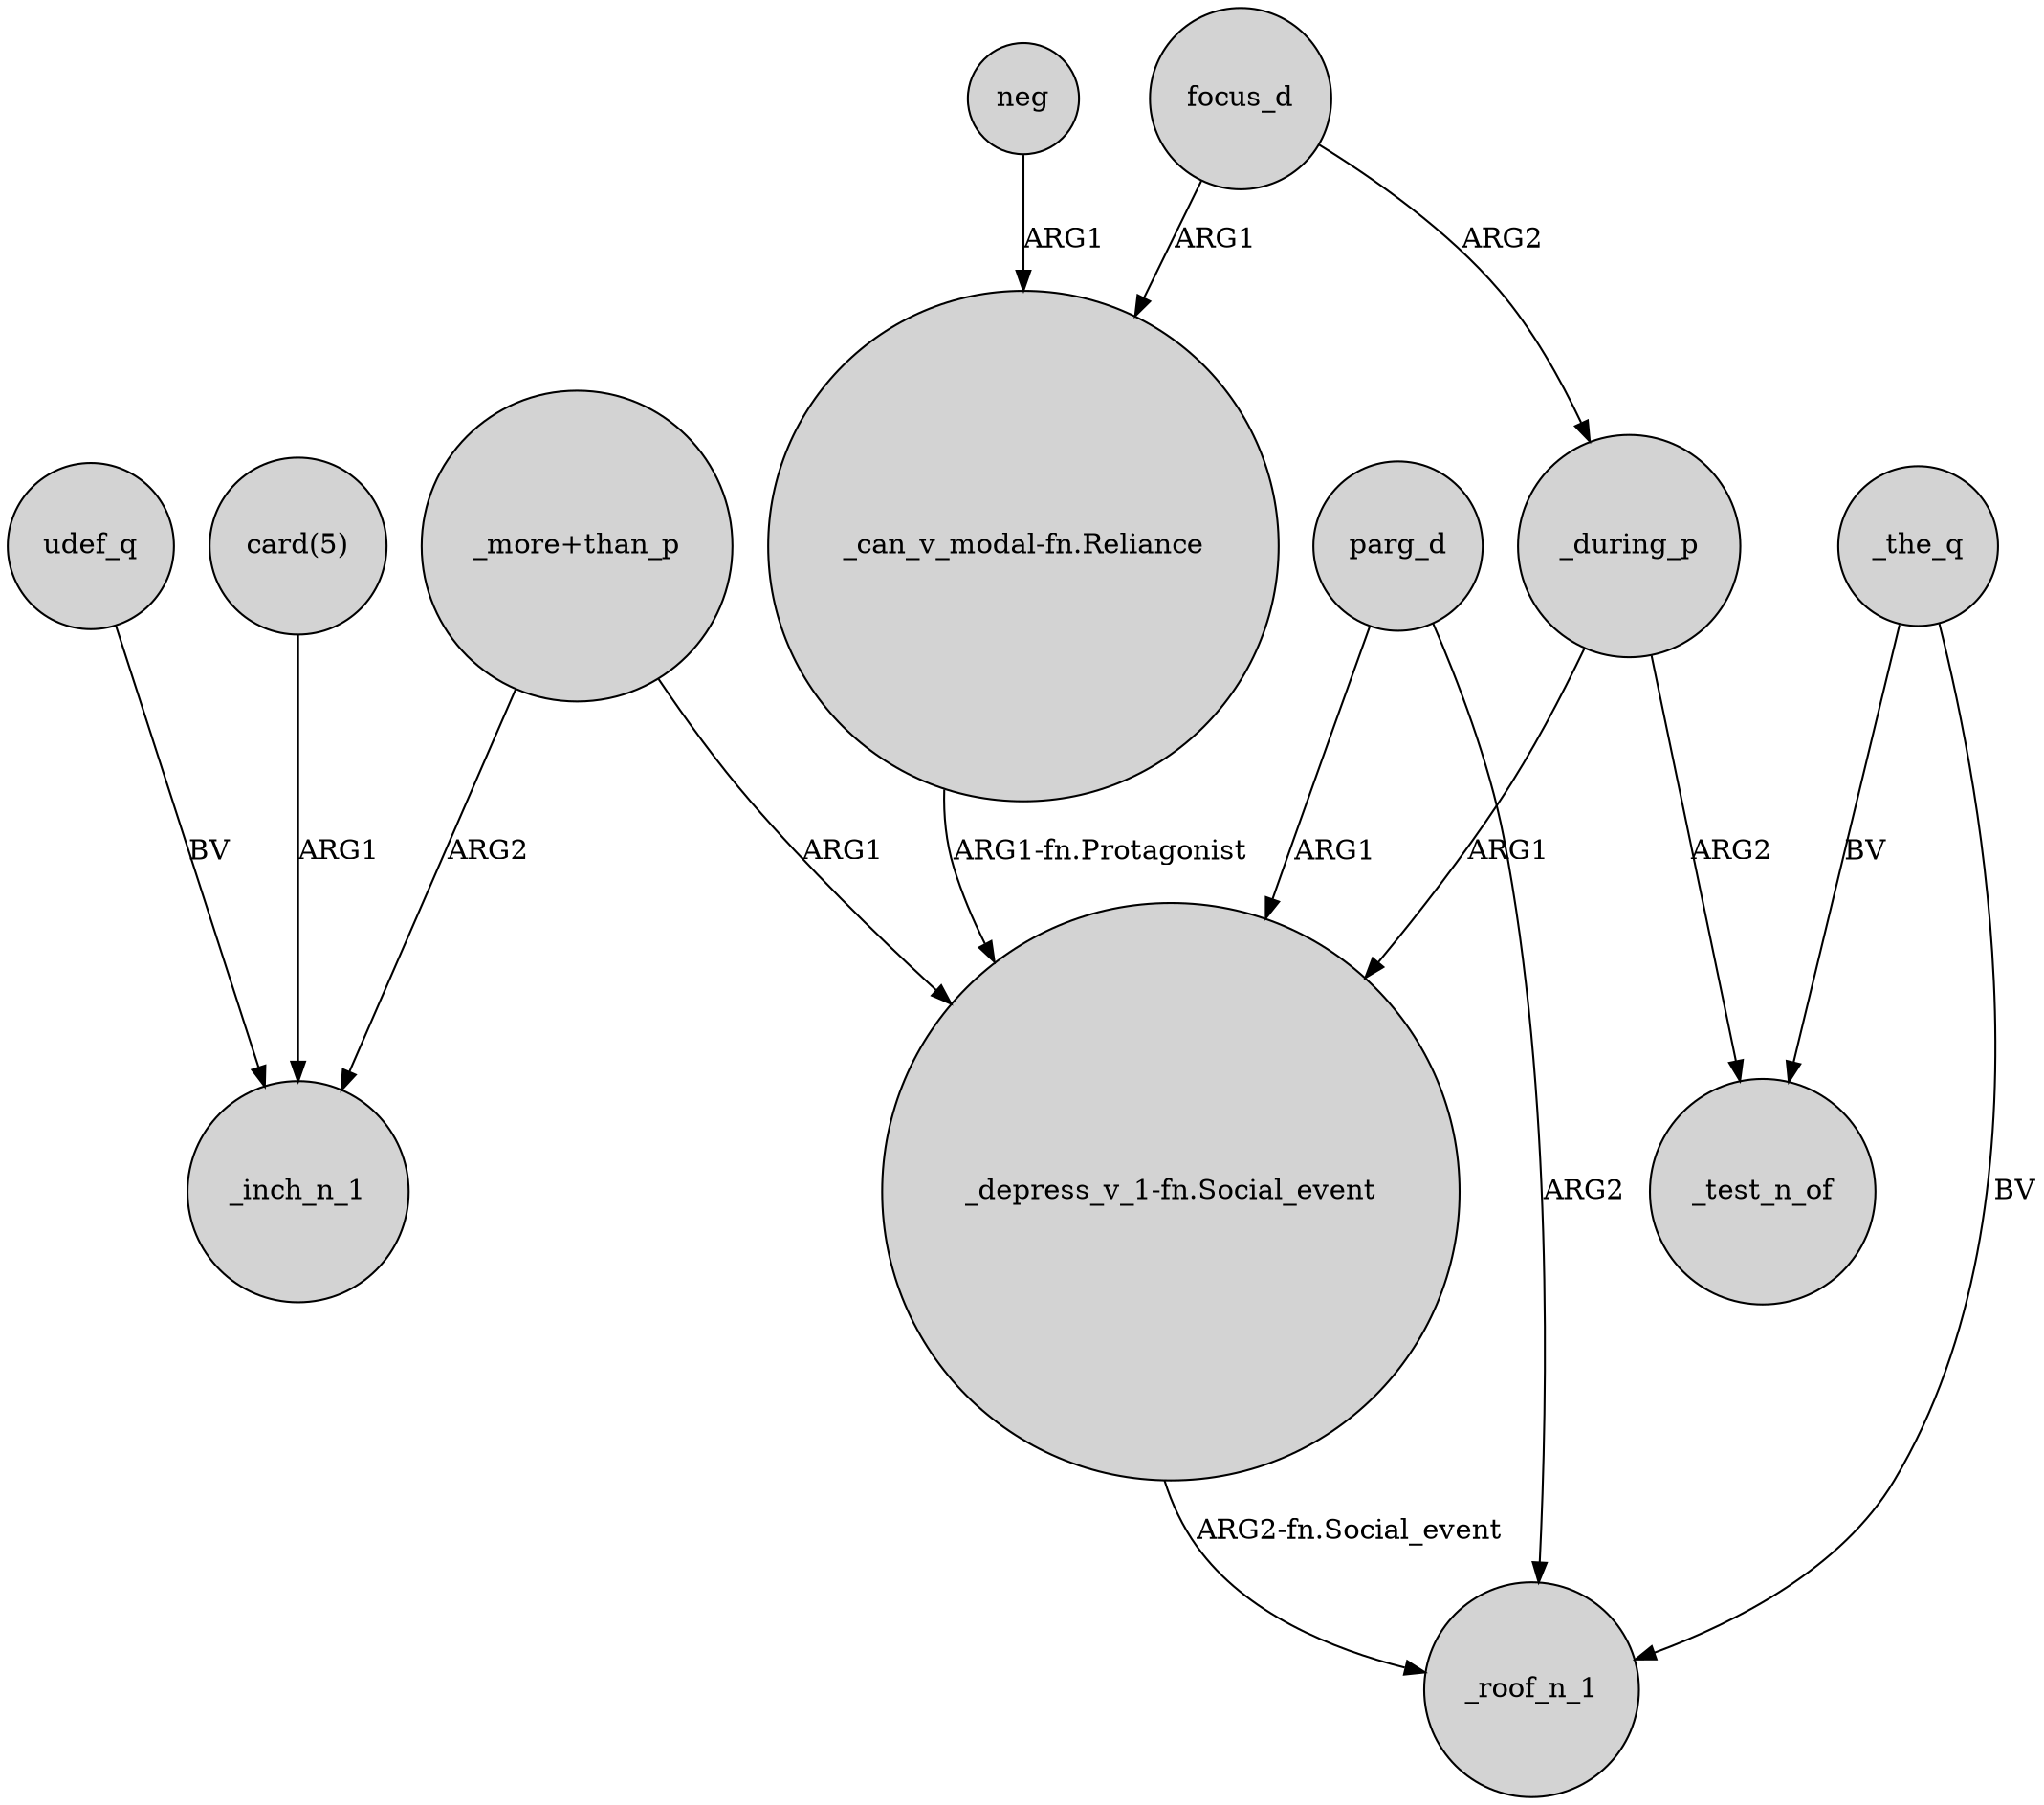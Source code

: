 digraph {
	node [shape=circle style=filled]
	udef_q -> _inch_n_1 [label=BV]
	"card(5)" -> _inch_n_1 [label=ARG1]
	"_more+than_p" -> _inch_n_1 [label=ARG2]
	_during_p -> _test_n_of [label=ARG2]
	parg_d -> "_depress_v_1-fn.Social_event" [label=ARG1]
	_the_q -> _test_n_of [label=BV]
	parg_d -> _roof_n_1 [label=ARG2]
	_during_p -> "_depress_v_1-fn.Social_event" [label=ARG1]
	"_depress_v_1-fn.Social_event" -> _roof_n_1 [label="ARG2-fn.Social_event"]
	neg -> "_can_v_modal-fn.Reliance" [label=ARG1]
	"_can_v_modal-fn.Reliance" -> "_depress_v_1-fn.Social_event" [label="ARG1-fn.Protagonist"]
	"_more+than_p" -> "_depress_v_1-fn.Social_event" [label=ARG1]
	focus_d -> _during_p [label=ARG2]
	focus_d -> "_can_v_modal-fn.Reliance" [label=ARG1]
	_the_q -> _roof_n_1 [label=BV]
}
